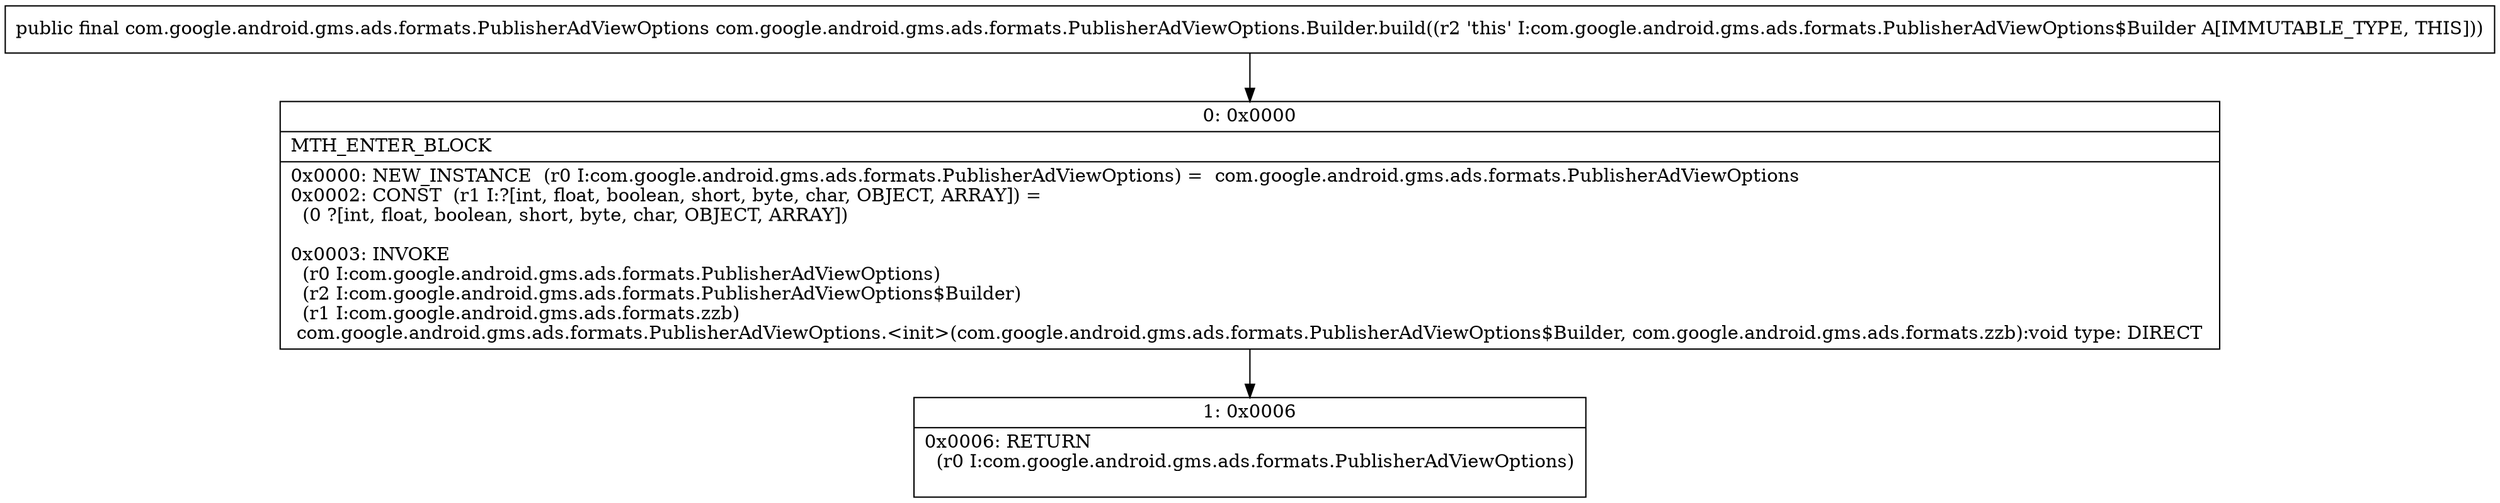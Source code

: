 digraph "CFG forcom.google.android.gms.ads.formats.PublisherAdViewOptions.Builder.build()Lcom\/google\/android\/gms\/ads\/formats\/PublisherAdViewOptions;" {
Node_0 [shape=record,label="{0\:\ 0x0000|MTH_ENTER_BLOCK\l|0x0000: NEW_INSTANCE  (r0 I:com.google.android.gms.ads.formats.PublisherAdViewOptions) =  com.google.android.gms.ads.formats.PublisherAdViewOptions \l0x0002: CONST  (r1 I:?[int, float, boolean, short, byte, char, OBJECT, ARRAY]) = \l  (0 ?[int, float, boolean, short, byte, char, OBJECT, ARRAY])\l \l0x0003: INVOKE  \l  (r0 I:com.google.android.gms.ads.formats.PublisherAdViewOptions)\l  (r2 I:com.google.android.gms.ads.formats.PublisherAdViewOptions$Builder)\l  (r1 I:com.google.android.gms.ads.formats.zzb)\l com.google.android.gms.ads.formats.PublisherAdViewOptions.\<init\>(com.google.android.gms.ads.formats.PublisherAdViewOptions$Builder, com.google.android.gms.ads.formats.zzb):void type: DIRECT \l}"];
Node_1 [shape=record,label="{1\:\ 0x0006|0x0006: RETURN  \l  (r0 I:com.google.android.gms.ads.formats.PublisherAdViewOptions)\l \l}"];
MethodNode[shape=record,label="{public final com.google.android.gms.ads.formats.PublisherAdViewOptions com.google.android.gms.ads.formats.PublisherAdViewOptions.Builder.build((r2 'this' I:com.google.android.gms.ads.formats.PublisherAdViewOptions$Builder A[IMMUTABLE_TYPE, THIS])) }"];
MethodNode -> Node_0;
Node_0 -> Node_1;
}

